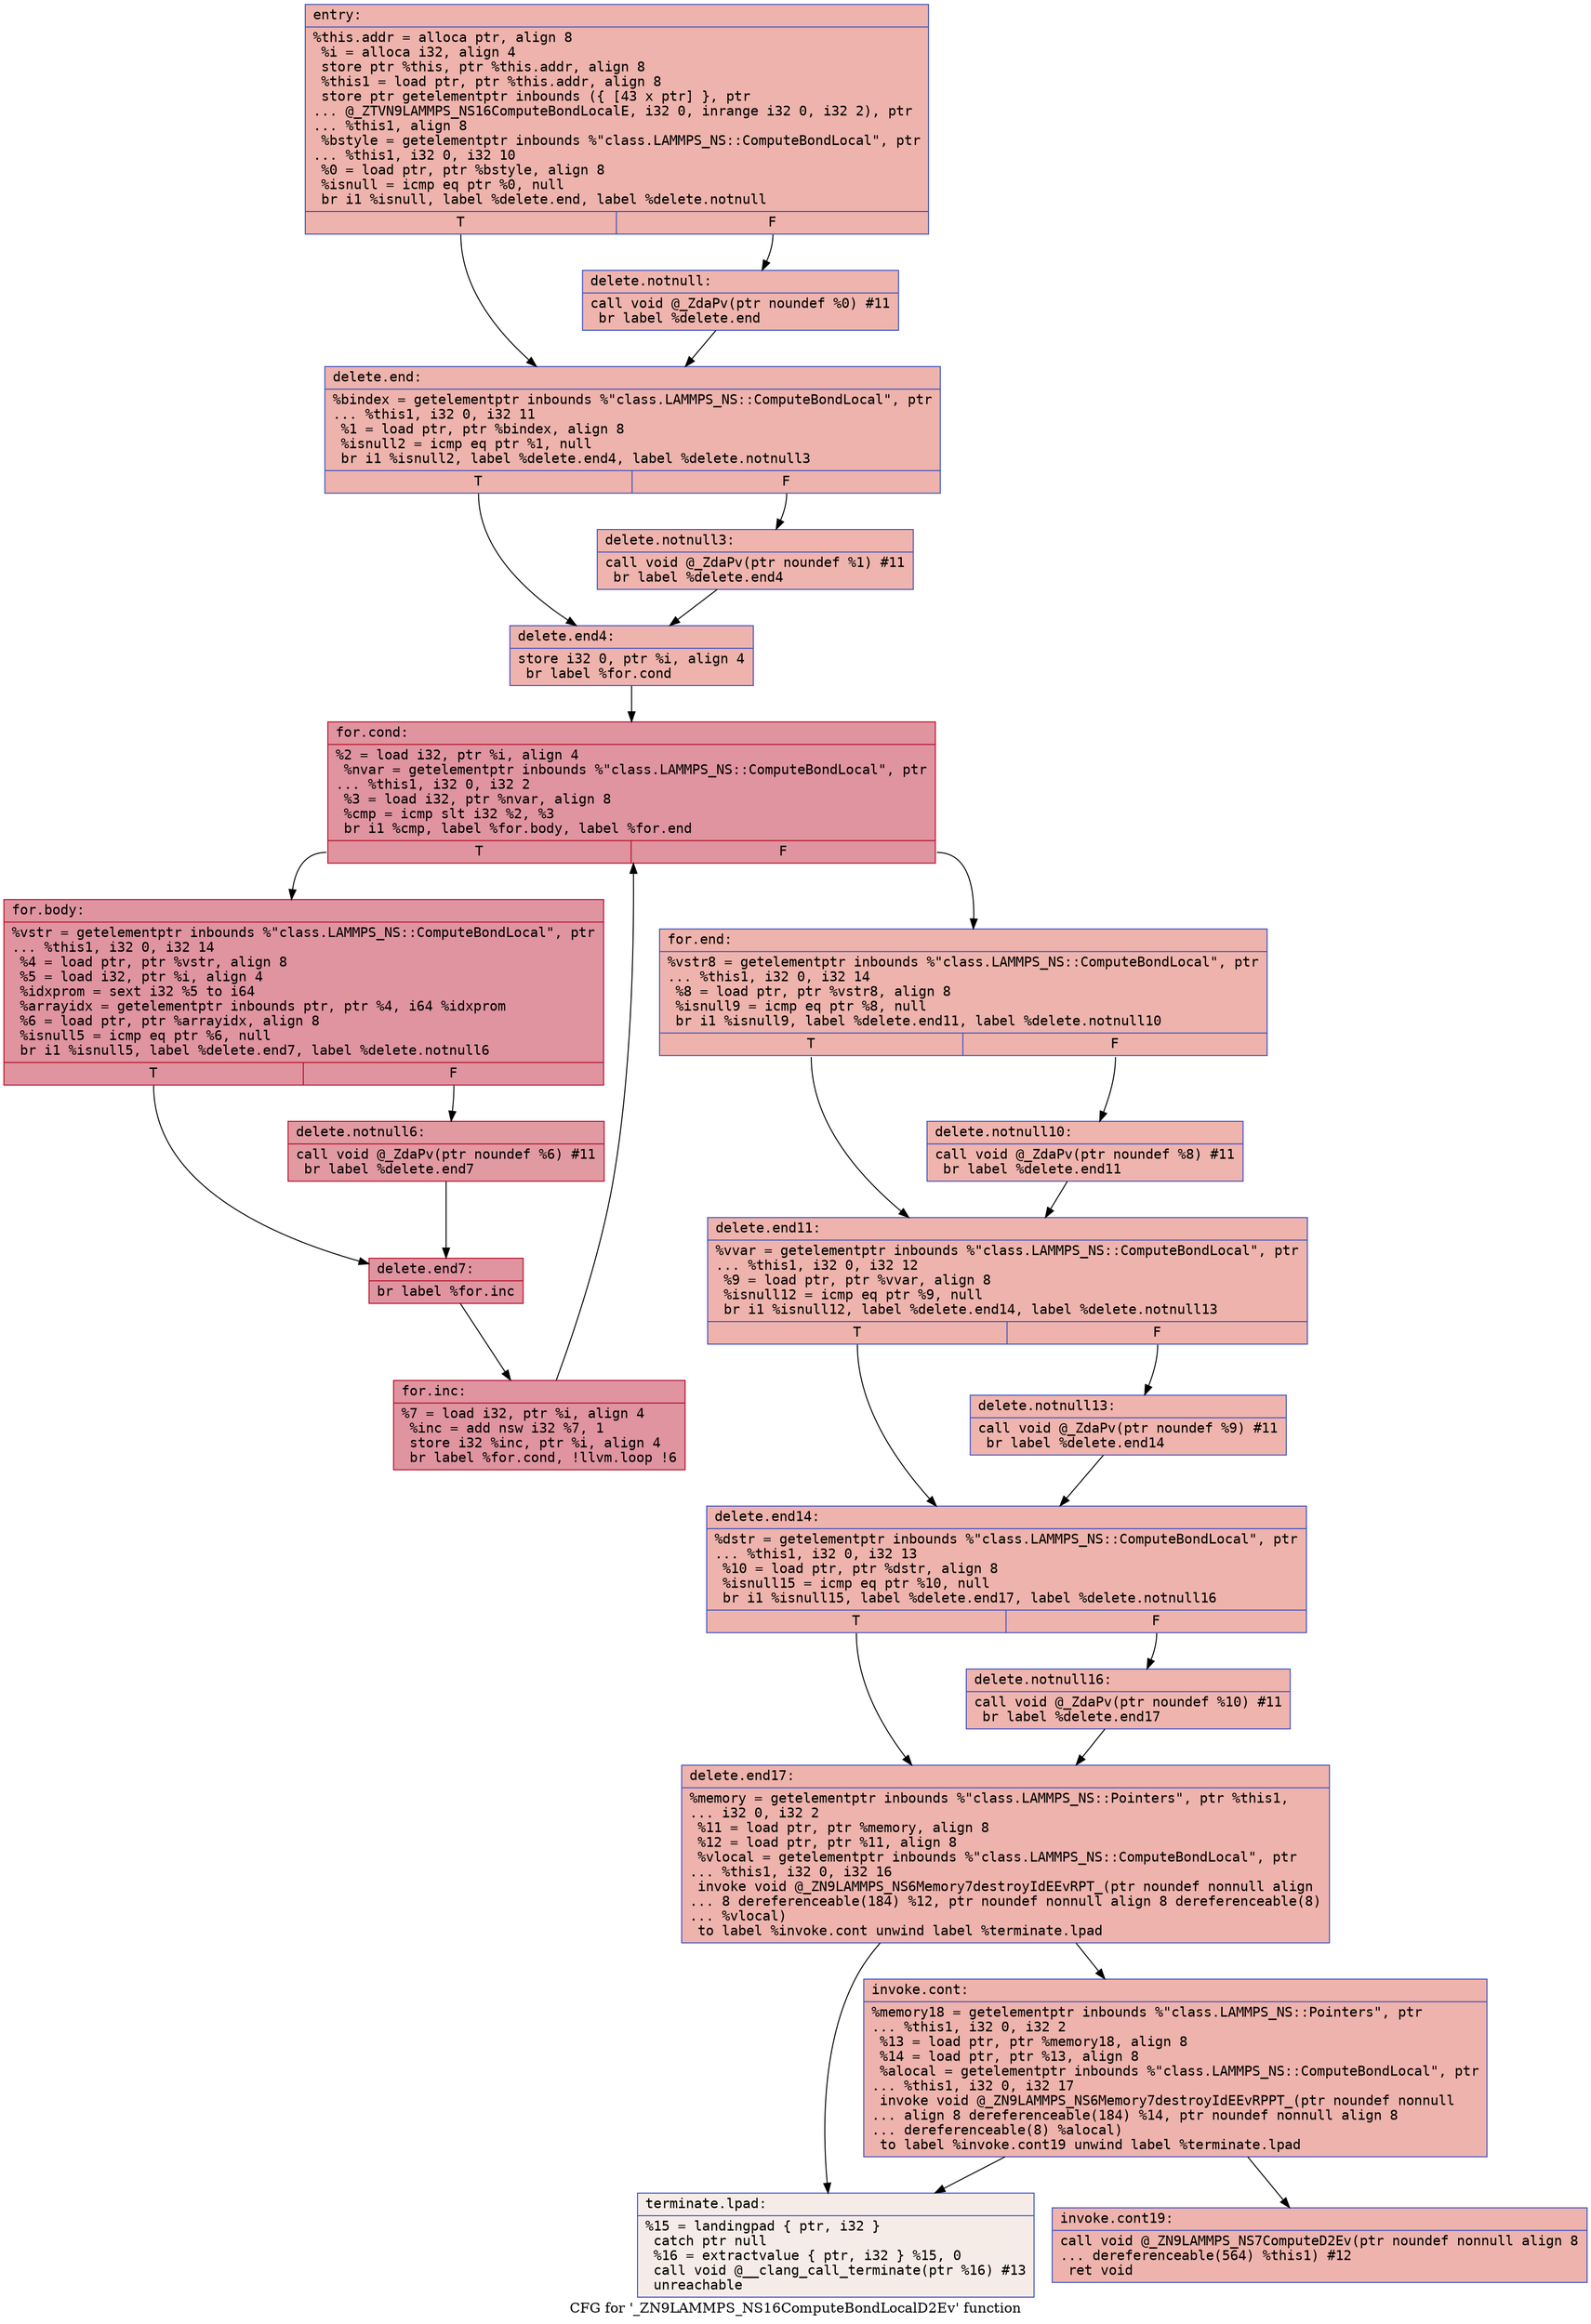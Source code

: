digraph "CFG for '_ZN9LAMMPS_NS16ComputeBondLocalD2Ev' function" {
	label="CFG for '_ZN9LAMMPS_NS16ComputeBondLocalD2Ev' function";

	Node0x55902b3fad90 [shape=record,color="#3d50c3ff", style=filled, fillcolor="#d6524470" fontname="Courier",label="{entry:\l|  %this.addr = alloca ptr, align 8\l  %i = alloca i32, align 4\l  store ptr %this, ptr %this.addr, align 8\l  %this1 = load ptr, ptr %this.addr, align 8\l  store ptr getelementptr inbounds (\{ [43 x ptr] \}, ptr\l... @_ZTVN9LAMMPS_NS16ComputeBondLocalE, i32 0, inrange i32 0, i32 2), ptr\l... %this1, align 8\l  %bstyle = getelementptr inbounds %\"class.LAMMPS_NS::ComputeBondLocal\", ptr\l... %this1, i32 0, i32 10\l  %0 = load ptr, ptr %bstyle, align 8\l  %isnull = icmp eq ptr %0, null\l  br i1 %isnull, label %delete.end, label %delete.notnull\l|{<s0>T|<s1>F}}"];
	Node0x55902b3fad90:s0 -> Node0x55902b3ca7f0[tooltip="entry -> delete.end\nProbability 37.50%" ];
	Node0x55902b3fad90:s1 -> Node0x55902b3fb0c0[tooltip="entry -> delete.notnull\nProbability 62.50%" ];
	Node0x55902b3fb0c0 [shape=record,color="#3d50c3ff", style=filled, fillcolor="#d8564670" fontname="Courier",label="{delete.notnull:\l|  call void @_ZdaPv(ptr noundef %0) #11\l  br label %delete.end\l}"];
	Node0x55902b3fb0c0 -> Node0x55902b3ca7f0[tooltip="delete.notnull -> delete.end\nProbability 100.00%" ];
	Node0x55902b3ca7f0 [shape=record,color="#3d50c3ff", style=filled, fillcolor="#d6524470" fontname="Courier",label="{delete.end:\l|  %bindex = getelementptr inbounds %\"class.LAMMPS_NS::ComputeBondLocal\", ptr\l... %this1, i32 0, i32 11\l  %1 = load ptr, ptr %bindex, align 8\l  %isnull2 = icmp eq ptr %1, null\l  br i1 %isnull2, label %delete.end4, label %delete.notnull3\l|{<s0>T|<s1>F}}"];
	Node0x55902b3ca7f0:s0 -> Node0x55902b3fb440[tooltip="delete.end -> delete.end4\nProbability 37.50%" ];
	Node0x55902b3ca7f0:s1 -> Node0x55902b3fb4c0[tooltip="delete.end -> delete.notnull3\nProbability 62.50%" ];
	Node0x55902b3fb4c0 [shape=record,color="#3d50c3ff", style=filled, fillcolor="#d8564670" fontname="Courier",label="{delete.notnull3:\l|  call void @_ZdaPv(ptr noundef %1) #11\l  br label %delete.end4\l}"];
	Node0x55902b3fb4c0 -> Node0x55902b3fb440[tooltip="delete.notnull3 -> delete.end4\nProbability 100.00%" ];
	Node0x55902b3fb440 [shape=record,color="#3d50c3ff", style=filled, fillcolor="#d6524470" fontname="Courier",label="{delete.end4:\l|  store i32 0, ptr %i, align 4\l  br label %for.cond\l}"];
	Node0x55902b3fb440 -> Node0x55902b3fba00[tooltip="delete.end4 -> for.cond\nProbability 100.00%" ];
	Node0x55902b3fba00 [shape=record,color="#b70d28ff", style=filled, fillcolor="#b70d2870" fontname="Courier",label="{for.cond:\l|  %2 = load i32, ptr %i, align 4\l  %nvar = getelementptr inbounds %\"class.LAMMPS_NS::ComputeBondLocal\", ptr\l... %this1, i32 0, i32 2\l  %3 = load i32, ptr %nvar, align 8\l  %cmp = icmp slt i32 %2, %3\l  br i1 %cmp, label %for.body, label %for.end\l|{<s0>T|<s1>F}}"];
	Node0x55902b3fba00:s0 -> Node0x55902b3ce5d0[tooltip="for.cond -> for.body\nProbability 96.88%" ];
	Node0x55902b3fba00:s1 -> Node0x55902b3ce650[tooltip="for.cond -> for.end\nProbability 3.12%" ];
	Node0x55902b3ce5d0 [shape=record,color="#b70d28ff", style=filled, fillcolor="#b70d2870" fontname="Courier",label="{for.body:\l|  %vstr = getelementptr inbounds %\"class.LAMMPS_NS::ComputeBondLocal\", ptr\l... %this1, i32 0, i32 14\l  %4 = load ptr, ptr %vstr, align 8\l  %5 = load i32, ptr %i, align 4\l  %idxprom = sext i32 %5 to i64\l  %arrayidx = getelementptr inbounds ptr, ptr %4, i64 %idxprom\l  %6 = load ptr, ptr %arrayidx, align 8\l  %isnull5 = icmp eq ptr %6, null\l  br i1 %isnull5, label %delete.end7, label %delete.notnull6\l|{<s0>T|<s1>F}}"];
	Node0x55902b3ce5d0:s0 -> Node0x55902b3cebe0[tooltip="for.body -> delete.end7\nProbability 37.50%" ];
	Node0x55902b3ce5d0:s1 -> Node0x55902b3cec60[tooltip="for.body -> delete.notnull6\nProbability 62.50%" ];
	Node0x55902b3cec60 [shape=record,color="#b70d28ff", style=filled, fillcolor="#bb1b2c70" fontname="Courier",label="{delete.notnull6:\l|  call void @_ZdaPv(ptr noundef %6) #11\l  br label %delete.end7\l}"];
	Node0x55902b3cec60 -> Node0x55902b3cebe0[tooltip="delete.notnull6 -> delete.end7\nProbability 100.00%" ];
	Node0x55902b3cebe0 [shape=record,color="#b70d28ff", style=filled, fillcolor="#b70d2870" fontname="Courier",label="{delete.end7:\l|  br label %for.inc\l}"];
	Node0x55902b3cebe0 -> Node0x55902b3cef60[tooltip="delete.end7 -> for.inc\nProbability 100.00%" ];
	Node0x55902b3cef60 [shape=record,color="#b70d28ff", style=filled, fillcolor="#b70d2870" fontname="Courier",label="{for.inc:\l|  %7 = load i32, ptr %i, align 4\l  %inc = add nsw i32 %7, 1\l  store i32 %inc, ptr %i, align 4\l  br label %for.cond, !llvm.loop !6\l}"];
	Node0x55902b3cef60 -> Node0x55902b3fba00[tooltip="for.inc -> for.cond\nProbability 100.00%" ];
	Node0x55902b3ce650 [shape=record,color="#3d50c3ff", style=filled, fillcolor="#d6524470" fontname="Courier",label="{for.end:\l|  %vstr8 = getelementptr inbounds %\"class.LAMMPS_NS::ComputeBondLocal\", ptr\l... %this1, i32 0, i32 14\l  %8 = load ptr, ptr %vstr8, align 8\l  %isnull9 = icmp eq ptr %8, null\l  br i1 %isnull9, label %delete.end11, label %delete.notnull10\l|{<s0>T|<s1>F}}"];
	Node0x55902b3ce650:s0 -> Node0x55902b3cf740[tooltip="for.end -> delete.end11\nProbability 37.50%" ];
	Node0x55902b3ce650:s1 -> Node0x55902b3cf7c0[tooltip="for.end -> delete.notnull10\nProbability 62.50%" ];
	Node0x55902b3cf7c0 [shape=record,color="#3d50c3ff", style=filled, fillcolor="#d8564670" fontname="Courier",label="{delete.notnull10:\l|  call void @_ZdaPv(ptr noundef %8) #11\l  br label %delete.end11\l}"];
	Node0x55902b3cf7c0 -> Node0x55902b3cf740[tooltip="delete.notnull10 -> delete.end11\nProbability 100.00%" ];
	Node0x55902b3cf740 [shape=record,color="#3d50c3ff", style=filled, fillcolor="#d6524470" fontname="Courier",label="{delete.end11:\l|  %vvar = getelementptr inbounds %\"class.LAMMPS_NS::ComputeBondLocal\", ptr\l... %this1, i32 0, i32 12\l  %9 = load ptr, ptr %vvar, align 8\l  %isnull12 = icmp eq ptr %9, null\l  br i1 %isnull12, label %delete.end14, label %delete.notnull13\l|{<s0>T|<s1>F}}"];
	Node0x55902b3cf740:s0 -> Node0x55902b3cfc90[tooltip="delete.end11 -> delete.end14\nProbability 37.50%" ];
	Node0x55902b3cf740:s1 -> Node0x55902b3cfd10[tooltip="delete.end11 -> delete.notnull13\nProbability 62.50%" ];
	Node0x55902b3cfd10 [shape=record,color="#3d50c3ff", style=filled, fillcolor="#d8564670" fontname="Courier",label="{delete.notnull13:\l|  call void @_ZdaPv(ptr noundef %9) #11\l  br label %delete.end14\l}"];
	Node0x55902b3cfd10 -> Node0x55902b3cfc90[tooltip="delete.notnull13 -> delete.end14\nProbability 100.00%" ];
	Node0x55902b3cfc90 [shape=record,color="#3d50c3ff", style=filled, fillcolor="#d6524470" fontname="Courier",label="{delete.end14:\l|  %dstr = getelementptr inbounds %\"class.LAMMPS_NS::ComputeBondLocal\", ptr\l... %this1, i32 0, i32 13\l  %10 = load ptr, ptr %dstr, align 8\l  %isnull15 = icmp eq ptr %10, null\l  br i1 %isnull15, label %delete.end17, label %delete.notnull16\l|{<s0>T|<s1>F}}"];
	Node0x55902b3cfc90:s0 -> Node0x55902b3d01e0[tooltip="delete.end14 -> delete.end17\nProbability 37.50%" ];
	Node0x55902b3cfc90:s1 -> Node0x55902b3d0260[tooltip="delete.end14 -> delete.notnull16\nProbability 62.50%" ];
	Node0x55902b3d0260 [shape=record,color="#3d50c3ff", style=filled, fillcolor="#d8564670" fontname="Courier",label="{delete.notnull16:\l|  call void @_ZdaPv(ptr noundef %10) #11\l  br label %delete.end17\l}"];
	Node0x55902b3d0260 -> Node0x55902b3d01e0[tooltip="delete.notnull16 -> delete.end17\nProbability 100.00%" ];
	Node0x55902b3d01e0 [shape=record,color="#3d50c3ff", style=filled, fillcolor="#d6524470" fontname="Courier",label="{delete.end17:\l|  %memory = getelementptr inbounds %\"class.LAMMPS_NS::Pointers\", ptr %this1,\l... i32 0, i32 2\l  %11 = load ptr, ptr %memory, align 8\l  %12 = load ptr, ptr %11, align 8\l  %vlocal = getelementptr inbounds %\"class.LAMMPS_NS::ComputeBondLocal\", ptr\l... %this1, i32 0, i32 16\l  invoke void @_ZN9LAMMPS_NS6Memory7destroyIdEEvRPT_(ptr noundef nonnull align\l... 8 dereferenceable(184) %12, ptr noundef nonnull align 8 dereferenceable(8)\l... %vlocal)\l          to label %invoke.cont unwind label %terminate.lpad\l}"];
	Node0x55902b3d01e0 -> Node0x55902b3d0800[tooltip="delete.end17 -> invoke.cont\nProbability 100.00%" ];
	Node0x55902b3d01e0 -> Node0x55902b3d0850[tooltip="delete.end17 -> terminate.lpad\nProbability 0.00%" ];
	Node0x55902b3d0800 [shape=record,color="#3d50c3ff", style=filled, fillcolor="#d6524470" fontname="Courier",label="{invoke.cont:\l|  %memory18 = getelementptr inbounds %\"class.LAMMPS_NS::Pointers\", ptr\l... %this1, i32 0, i32 2\l  %13 = load ptr, ptr %memory18, align 8\l  %14 = load ptr, ptr %13, align 8\l  %alocal = getelementptr inbounds %\"class.LAMMPS_NS::ComputeBondLocal\", ptr\l... %this1, i32 0, i32 17\l  invoke void @_ZN9LAMMPS_NS6Memory7destroyIdEEvRPPT_(ptr noundef nonnull\l... align 8 dereferenceable(184) %14, ptr noundef nonnull align 8\l... dereferenceable(8) %alocal)\l          to label %invoke.cont19 unwind label %terminate.lpad\l}"];
	Node0x55902b3d0800 -> Node0x55902b3d0dc0[tooltip="invoke.cont -> invoke.cont19\nProbability 100.00%" ];
	Node0x55902b3d0800 -> Node0x55902b3d0850[tooltip="invoke.cont -> terminate.lpad\nProbability 0.00%" ];
	Node0x55902b3d0dc0 [shape=record,color="#3d50c3ff", style=filled, fillcolor="#d6524470" fontname="Courier",label="{invoke.cont19:\l|  call void @_ZN9LAMMPS_NS7ComputeD2Ev(ptr noundef nonnull align 8\l... dereferenceable(564) %this1) #12\l  ret void\l}"];
	Node0x55902b3d0850 [shape=record,color="#3d50c3ff", style=filled, fillcolor="#ead5c970" fontname="Courier",label="{terminate.lpad:\l|  %15 = landingpad \{ ptr, i32 \}\l          catch ptr null\l  %16 = extractvalue \{ ptr, i32 \} %15, 0\l  call void @__clang_call_terminate(ptr %16) #13\l  unreachable\l}"];
}
